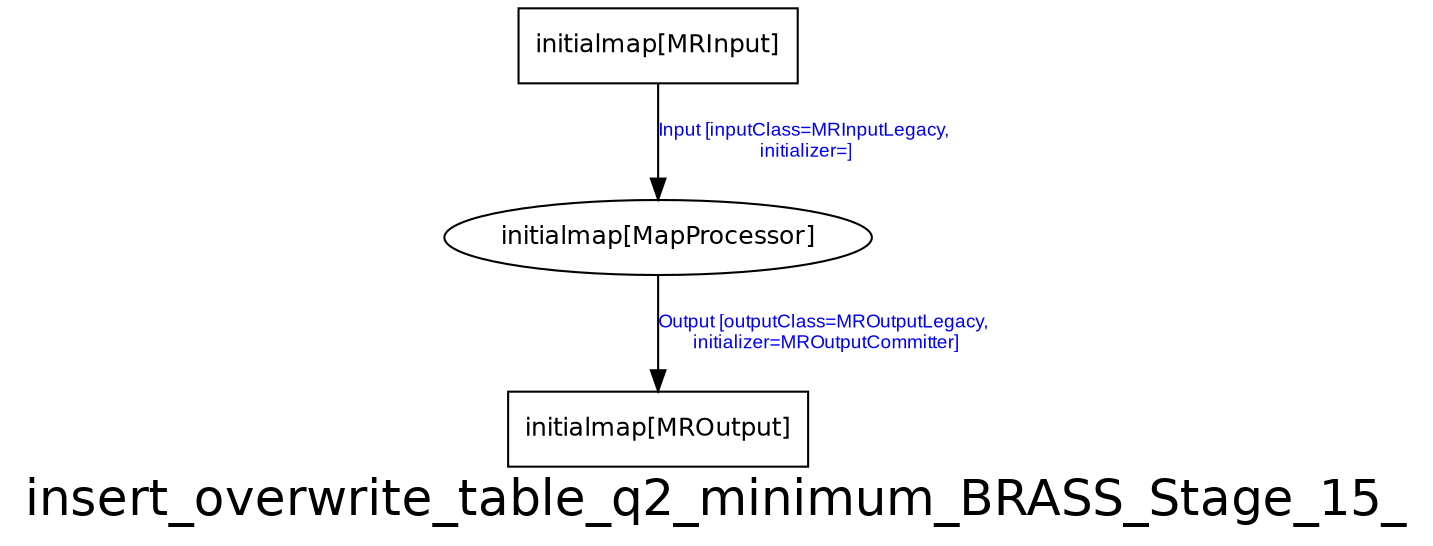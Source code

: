 digraph insert_overwrite_table_q2_minimum_BRASS_Stage_15_ {
graph [ label="insert_overwrite_table_q2_minimum_BRASS_Stage_15_", fontsize=24, fontname=Helvetica];
node [fontsize=12, fontname=Helvetica];
edge [fontsize=9, fontcolor=blue, fontname=Arial];
"insert_overwrite_table_q2_minimum_BRASS_Stage_15_.initialmap_MRInput" [ label = "initialmap[MRInput]", shape = "box" ];
"insert_overwrite_table_q2_minimum_BRASS_Stage_15_.initialmap_MRInput" -> "insert_overwrite_table_q2_minimum_BRASS_Stage_15_.initialmap" [ label = "Input [inputClass=MRInputLegacy,\n initializer=]" ];
"insert_overwrite_table_q2_minimum_BRASS_Stage_15_.initialmap" [ label = "initialmap[MapProcessor]" ];
"insert_overwrite_table_q2_minimum_BRASS_Stage_15_.initialmap" -> "insert_overwrite_table_q2_minimum_BRASS_Stage_15_.initialmap_MROutput" [ label = "Output [outputClass=MROutputLegacy,\n initializer=MROutputCommitter]" ];
"insert_overwrite_table_q2_minimum_BRASS_Stage_15_.initialmap_MROutput" [ label = "initialmap[MROutput]", shape = "box" ];
}